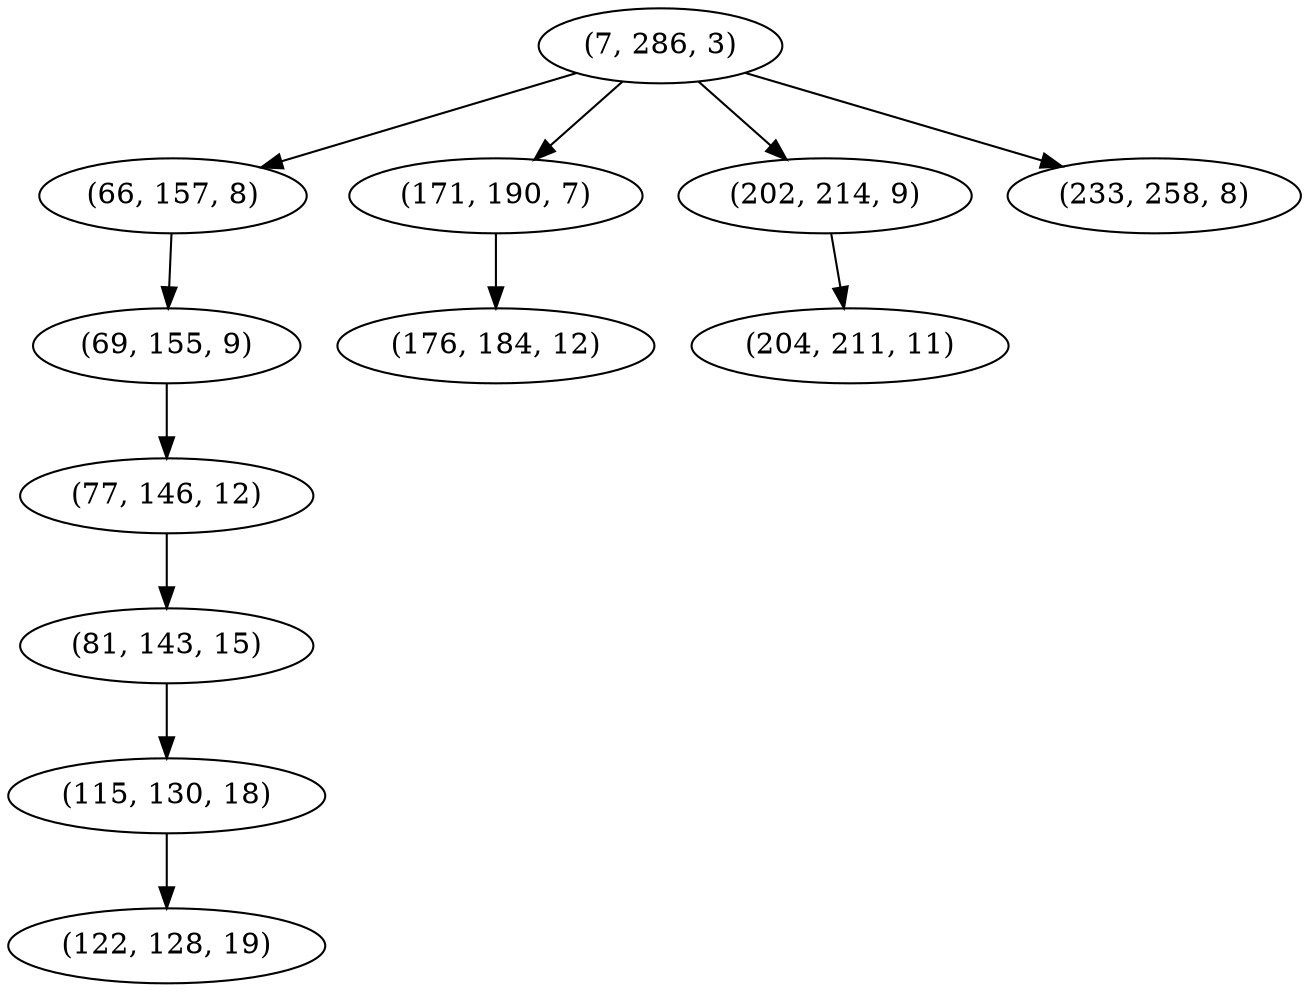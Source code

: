 digraph tree {
    "(7, 286, 3)";
    "(66, 157, 8)";
    "(69, 155, 9)";
    "(77, 146, 12)";
    "(81, 143, 15)";
    "(115, 130, 18)";
    "(122, 128, 19)";
    "(171, 190, 7)";
    "(176, 184, 12)";
    "(202, 214, 9)";
    "(204, 211, 11)";
    "(233, 258, 8)";
    "(7, 286, 3)" -> "(66, 157, 8)";
    "(7, 286, 3)" -> "(171, 190, 7)";
    "(7, 286, 3)" -> "(202, 214, 9)";
    "(7, 286, 3)" -> "(233, 258, 8)";
    "(66, 157, 8)" -> "(69, 155, 9)";
    "(69, 155, 9)" -> "(77, 146, 12)";
    "(77, 146, 12)" -> "(81, 143, 15)";
    "(81, 143, 15)" -> "(115, 130, 18)";
    "(115, 130, 18)" -> "(122, 128, 19)";
    "(171, 190, 7)" -> "(176, 184, 12)";
    "(202, 214, 9)" -> "(204, 211, 11)";
}
